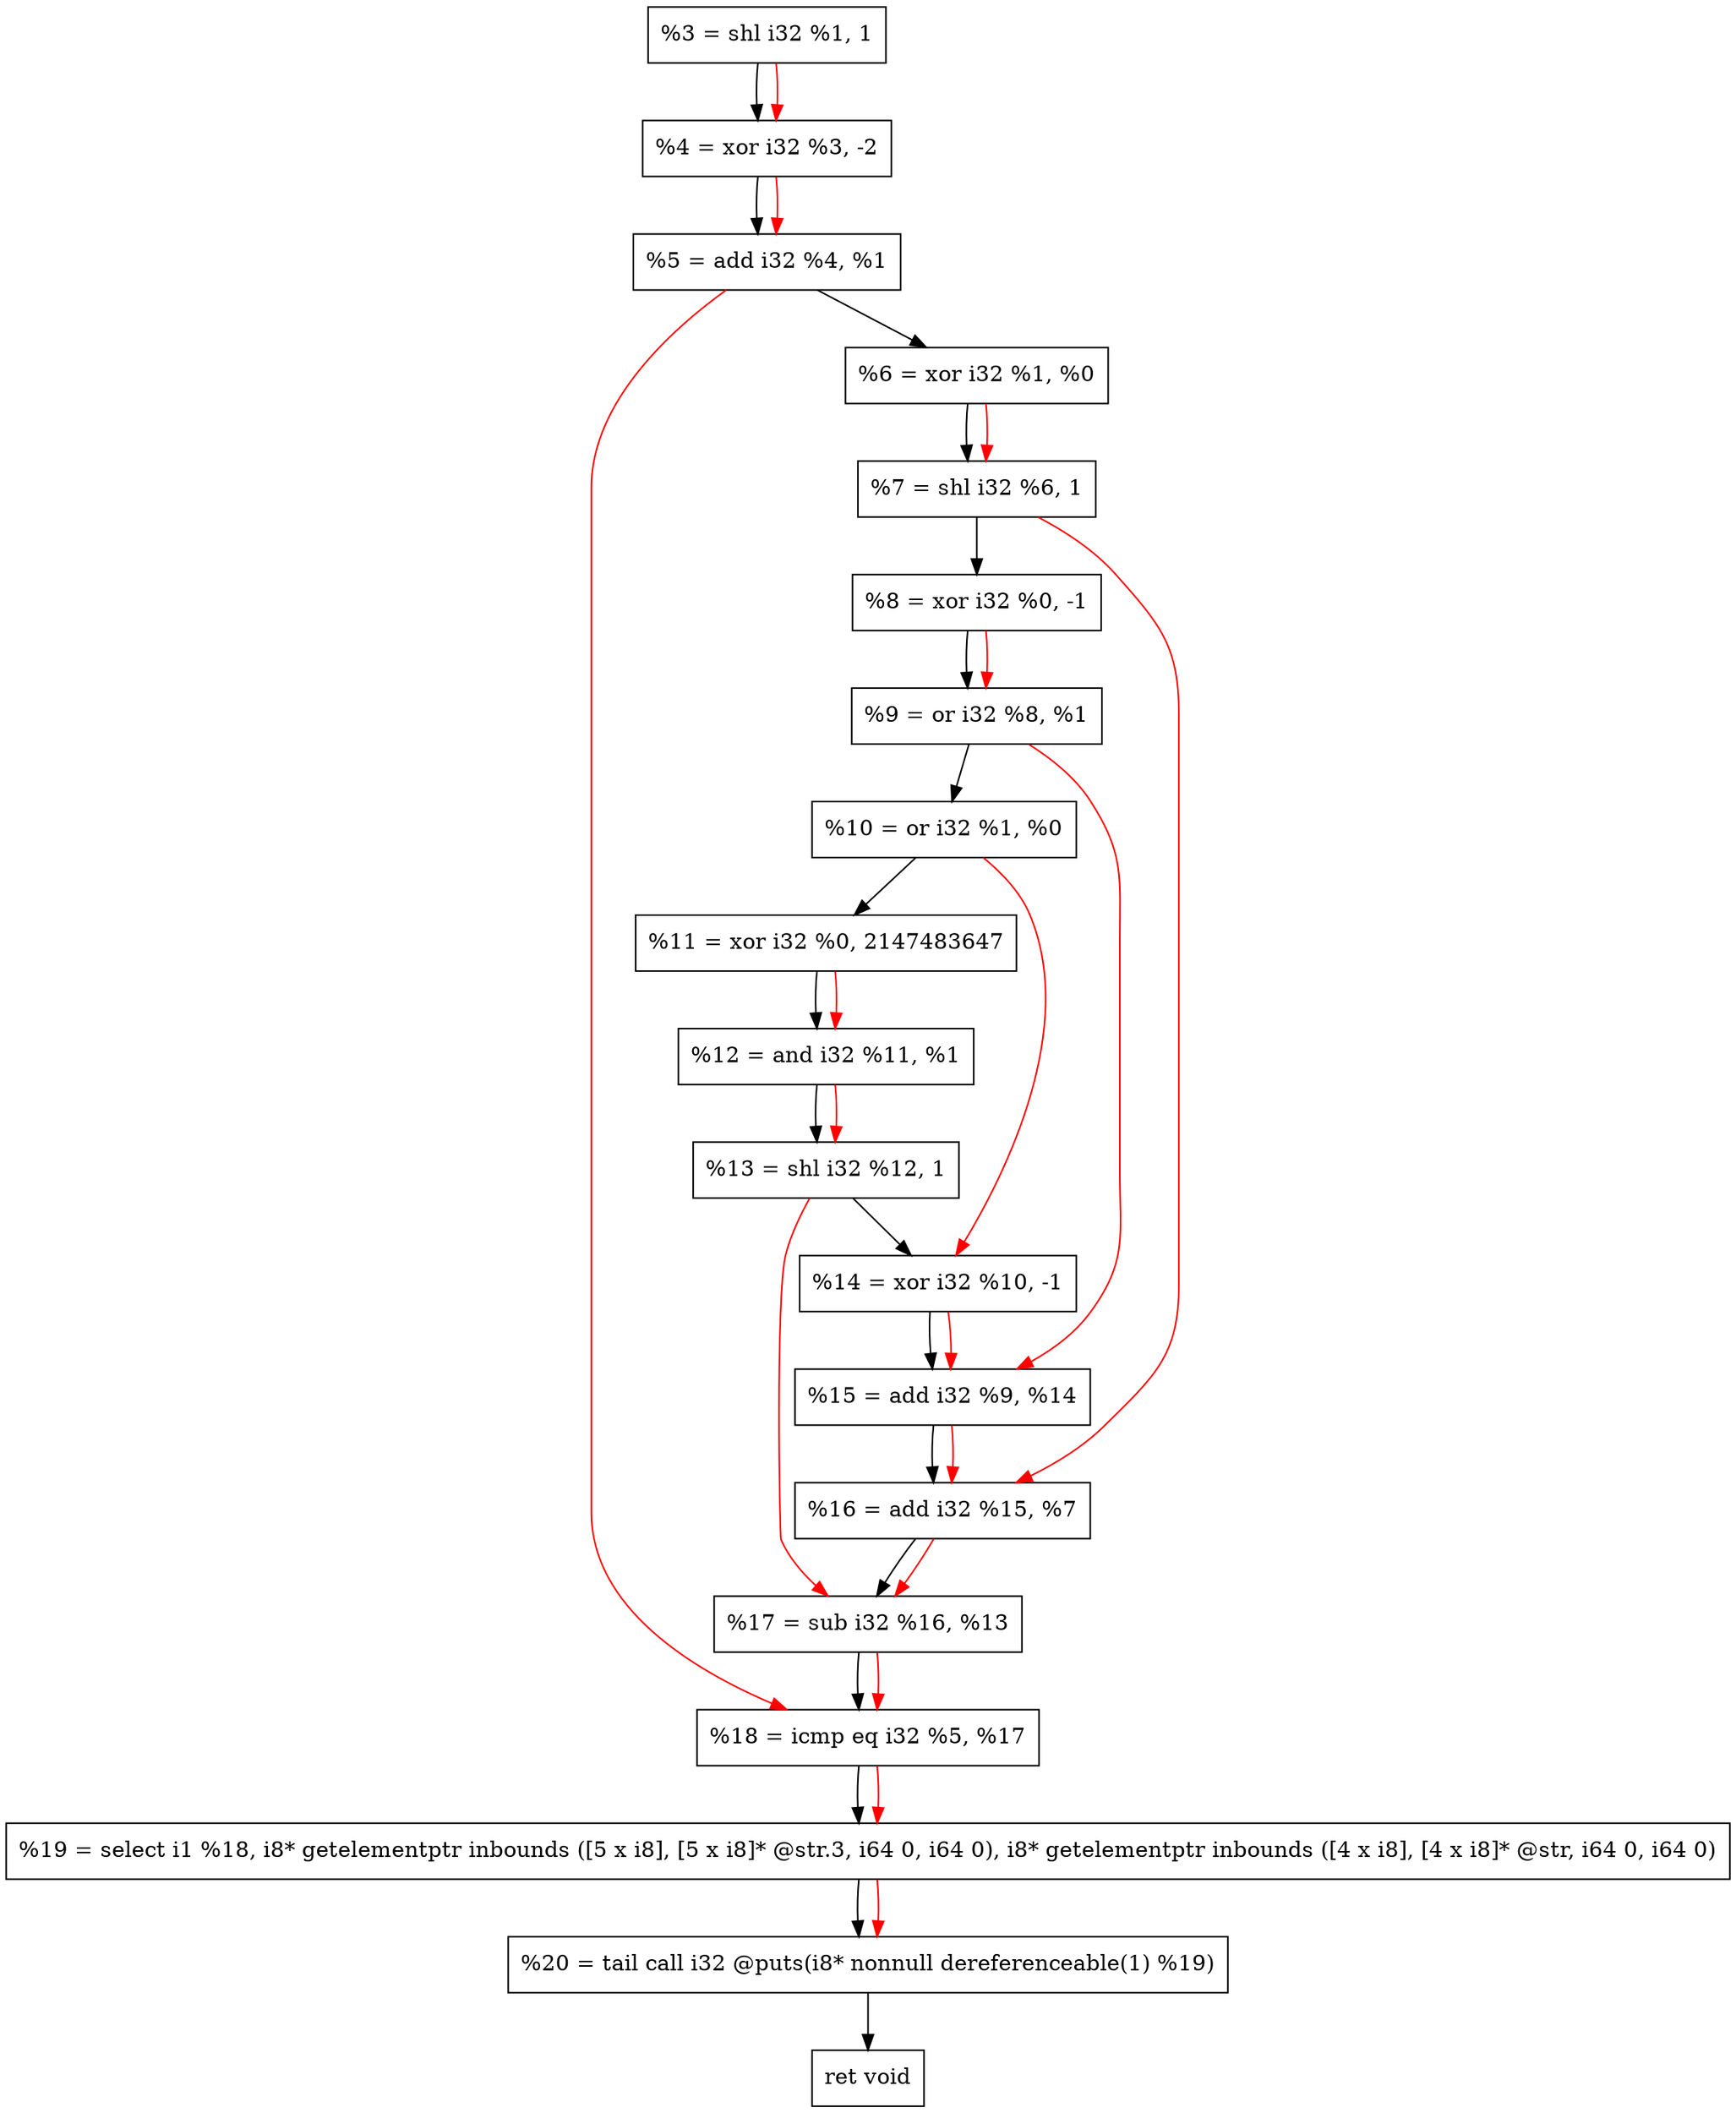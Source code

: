 digraph "DFG for'crackme' function" {
	Node0xb2ca10[shape=record, label="  %3 = shl i32 %1, 1"];
	Node0xb2cab0[shape=record, label="  %4 = xor i32 %3, -2"];
	Node0xb2cb70[shape=record, label="  %5 = add i32 %4, %1"];
	Node0xb2cbe0[shape=record, label="  %6 = xor i32 %1, %0"];
	Node0xb2cc50[shape=record, label="  %7 = shl i32 %6, 1"];
	Node0xb2ccc0[shape=record, label="  %8 = xor i32 %0, -1"];
	Node0xb2cd30[shape=record, label="  %9 = or i32 %8, %1"];
	Node0xb2cda0[shape=record, label="  %10 = or i32 %1, %0"];
	Node0xb2ce40[shape=record, label="  %11 = xor i32 %0, 2147483647"];
	Node0xb2ceb0[shape=record, label="  %12 = and i32 %11, %1"];
	Node0xb2cf20[shape=record, label="  %13 = shl i32 %12, 1"];
	Node0xb2cf90[shape=record, label="  %14 = xor i32 %10, -1"];
	Node0xb2d000[shape=record, label="  %15 = add i32 %9, %14"];
	Node0xb2d070[shape=record, label="  %16 = add i32 %15, %7"];
	Node0xb2d0e0[shape=record, label="  %17 = sub i32 %16, %13"];
	Node0xb2d150[shape=record, label="  %18 = icmp eq i32 %5, %17"];
	Node0xacd268[shape=record, label="  %19 = select i1 %18, i8* getelementptr inbounds ([5 x i8], [5 x i8]* @str.3, i64 0, i64 0), i8* getelementptr inbounds ([4 x i8], [4 x i8]* @str, i64 0, i64 0)"];
	Node0xb2d5f0[shape=record, label="  %20 = tail call i32 @puts(i8* nonnull dereferenceable(1) %19)"];
	Node0xb2d640[shape=record, label="  ret void"];
	Node0xb2ca10 -> Node0xb2cab0;
	Node0xb2cab0 -> Node0xb2cb70;
	Node0xb2cb70 -> Node0xb2cbe0;
	Node0xb2cbe0 -> Node0xb2cc50;
	Node0xb2cc50 -> Node0xb2ccc0;
	Node0xb2ccc0 -> Node0xb2cd30;
	Node0xb2cd30 -> Node0xb2cda0;
	Node0xb2cda0 -> Node0xb2ce40;
	Node0xb2ce40 -> Node0xb2ceb0;
	Node0xb2ceb0 -> Node0xb2cf20;
	Node0xb2cf20 -> Node0xb2cf90;
	Node0xb2cf90 -> Node0xb2d000;
	Node0xb2d000 -> Node0xb2d070;
	Node0xb2d070 -> Node0xb2d0e0;
	Node0xb2d0e0 -> Node0xb2d150;
	Node0xb2d150 -> Node0xacd268;
	Node0xacd268 -> Node0xb2d5f0;
	Node0xb2d5f0 -> Node0xb2d640;
edge [color=red]
	Node0xb2ca10 -> Node0xb2cab0;
	Node0xb2cab0 -> Node0xb2cb70;
	Node0xb2cbe0 -> Node0xb2cc50;
	Node0xb2ccc0 -> Node0xb2cd30;
	Node0xb2ce40 -> Node0xb2ceb0;
	Node0xb2ceb0 -> Node0xb2cf20;
	Node0xb2cda0 -> Node0xb2cf90;
	Node0xb2cd30 -> Node0xb2d000;
	Node0xb2cf90 -> Node0xb2d000;
	Node0xb2d000 -> Node0xb2d070;
	Node0xb2cc50 -> Node0xb2d070;
	Node0xb2d070 -> Node0xb2d0e0;
	Node0xb2cf20 -> Node0xb2d0e0;
	Node0xb2cb70 -> Node0xb2d150;
	Node0xb2d0e0 -> Node0xb2d150;
	Node0xb2d150 -> Node0xacd268;
	Node0xacd268 -> Node0xb2d5f0;
}

